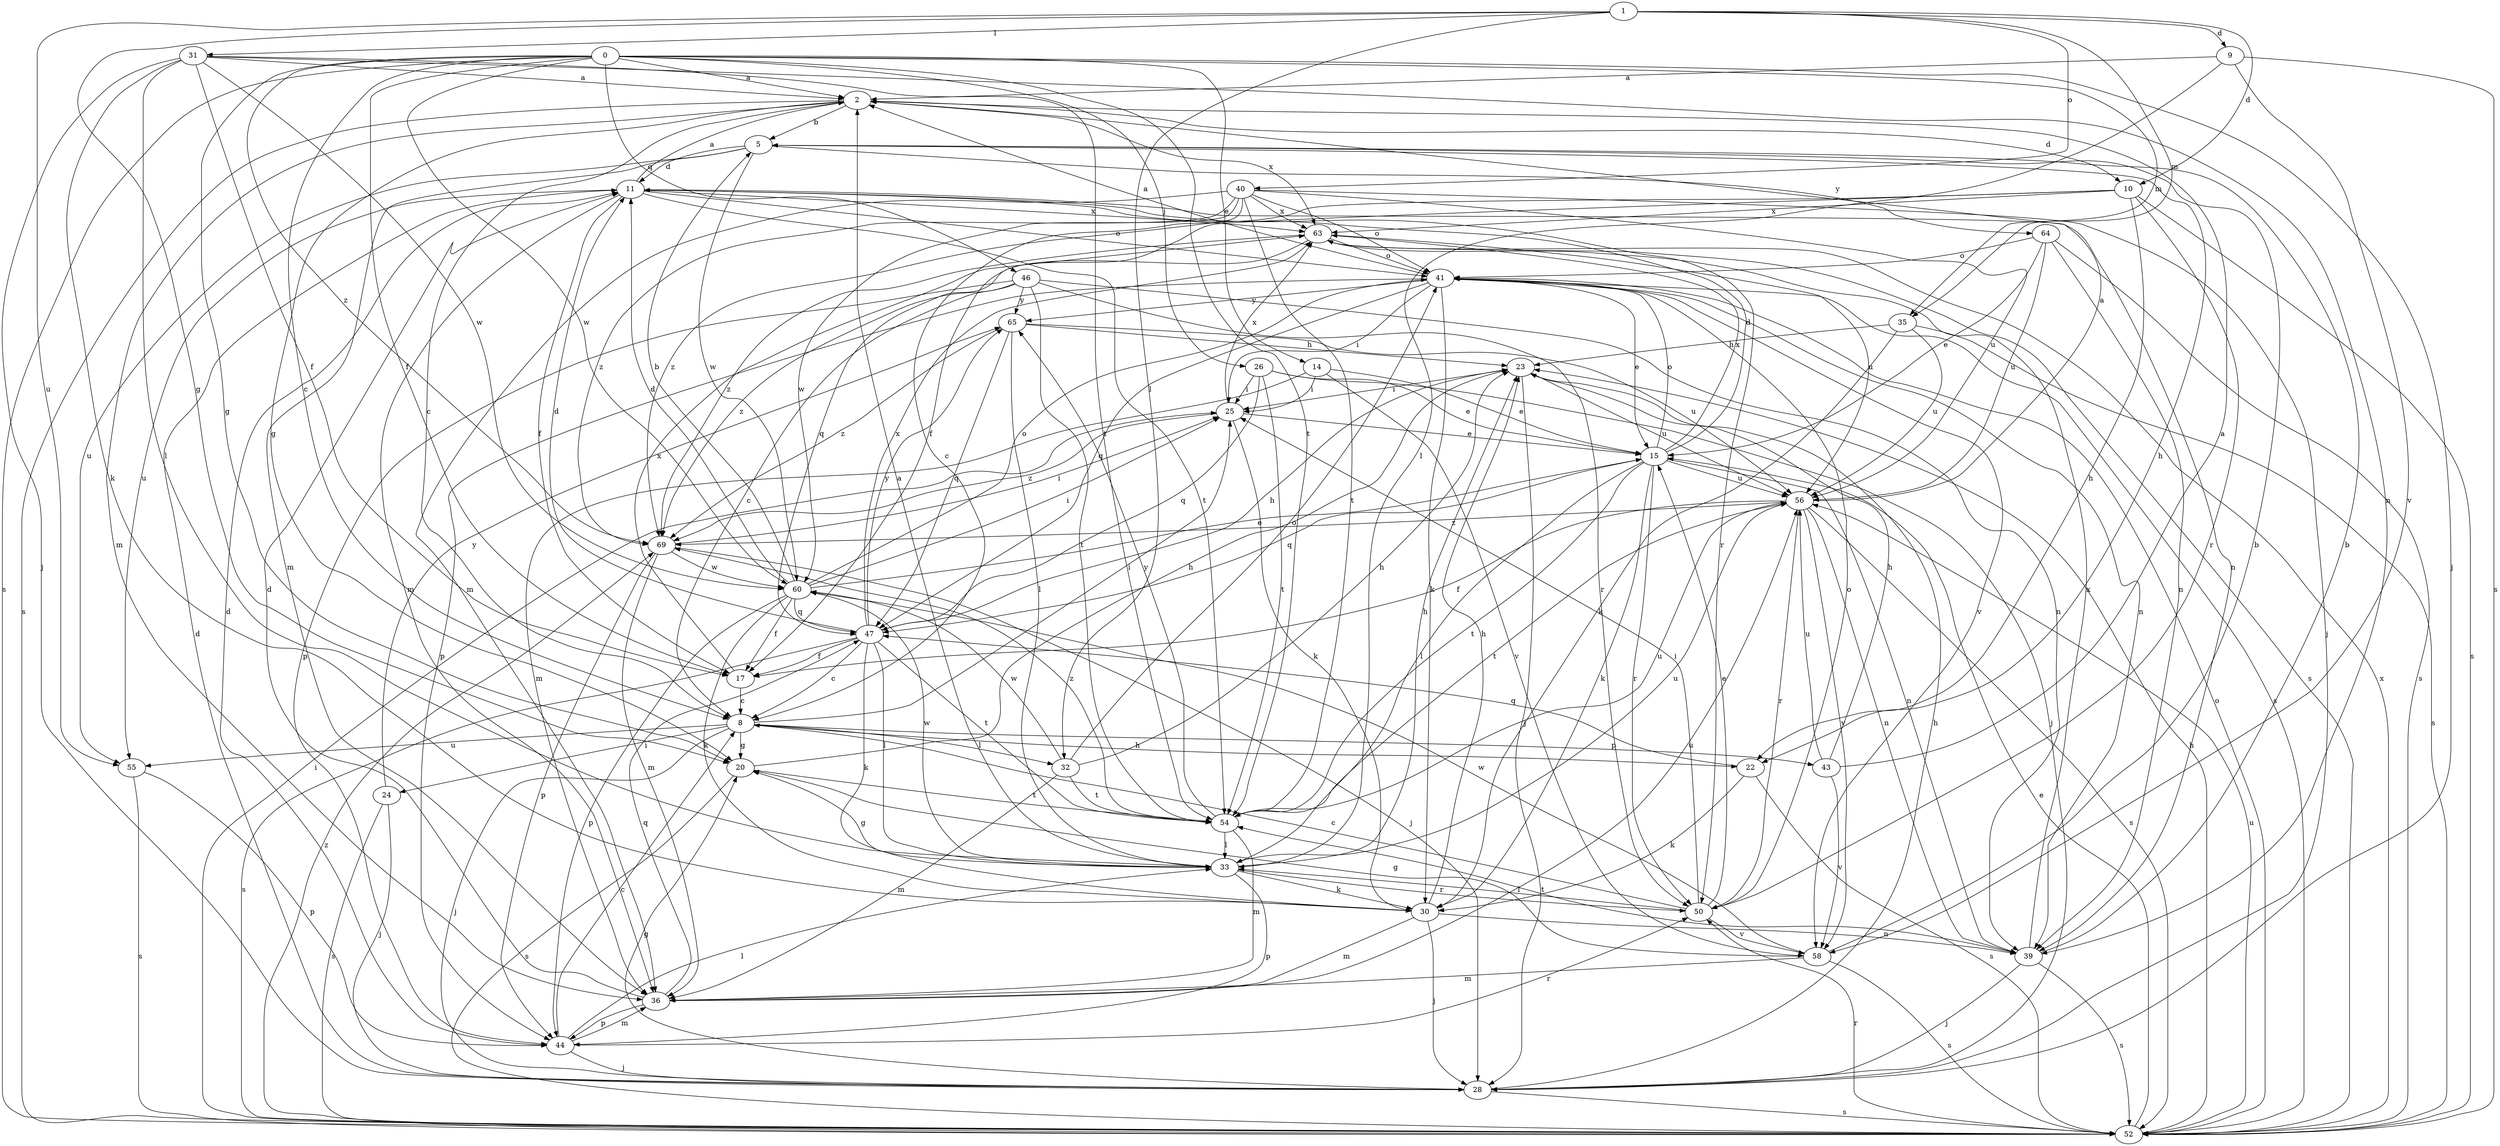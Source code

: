 strict digraph  {
0;
1;
2;
5;
8;
9;
10;
11;
14;
15;
17;
20;
22;
23;
24;
25;
26;
28;
30;
31;
32;
33;
35;
36;
39;
40;
41;
43;
44;
46;
47;
50;
52;
54;
55;
56;
58;
60;
63;
64;
65;
69;
0 -> 2  [label=a];
0 -> 8  [label=c];
0 -> 14  [label=e];
0 -> 17  [label=f];
0 -> 20  [label=g];
0 -> 26  [label=j];
0 -> 28  [label=j];
0 -> 35  [label=m];
0 -> 46  [label=q];
0 -> 52  [label=s];
0 -> 54  [label=t];
0 -> 60  [label=w];
0 -> 69  [label=z];
1 -> 9  [label=d];
1 -> 10  [label=d];
1 -> 20  [label=g];
1 -> 31  [label=l];
1 -> 32  [label=l];
1 -> 35  [label=m];
1 -> 40  [label=o];
1 -> 55  [label=u];
2 -> 5  [label=b];
2 -> 8  [label=c];
2 -> 10  [label=d];
2 -> 20  [label=g];
2 -> 36  [label=m];
2 -> 52  [label=s];
2 -> 63  [label=x];
5 -> 11  [label=d];
5 -> 22  [label=h];
5 -> 36  [label=m];
5 -> 55  [label=u];
5 -> 60  [label=w];
5 -> 64  [label=y];
8 -> 20  [label=g];
8 -> 22  [label=h];
8 -> 24  [label=i];
8 -> 25  [label=i];
8 -> 28  [label=j];
8 -> 32  [label=l];
8 -> 43  [label=p];
8 -> 55  [label=u];
9 -> 2  [label=a];
9 -> 33  [label=l];
9 -> 52  [label=s];
9 -> 58  [label=v];
10 -> 17  [label=f];
10 -> 22  [label=h];
10 -> 50  [label=r];
10 -> 52  [label=s];
10 -> 63  [label=x];
10 -> 69  [label=z];
11 -> 2  [label=a];
11 -> 17  [label=f];
11 -> 36  [label=m];
11 -> 39  [label=n];
11 -> 41  [label=o];
11 -> 50  [label=r];
11 -> 54  [label=t];
11 -> 55  [label=u];
11 -> 63  [label=x];
14 -> 15  [label=e];
14 -> 25  [label=i];
14 -> 36  [label=m];
14 -> 58  [label=v];
15 -> 11  [label=d];
15 -> 30  [label=k];
15 -> 33  [label=l];
15 -> 39  [label=n];
15 -> 41  [label=o];
15 -> 47  [label=q];
15 -> 50  [label=r];
15 -> 54  [label=t];
15 -> 56  [label=u];
15 -> 63  [label=x];
17 -> 8  [label=c];
17 -> 63  [label=x];
20 -> 23  [label=h];
20 -> 52  [label=s];
20 -> 54  [label=t];
22 -> 30  [label=k];
22 -> 47  [label=q];
22 -> 52  [label=s];
23 -> 25  [label=i];
23 -> 28  [label=j];
23 -> 56  [label=u];
24 -> 28  [label=j];
24 -> 52  [label=s];
24 -> 65  [label=y];
25 -> 15  [label=e];
25 -> 30  [label=k];
25 -> 63  [label=x];
25 -> 69  [label=z];
26 -> 15  [label=e];
26 -> 25  [label=i];
26 -> 28  [label=j];
26 -> 47  [label=q];
26 -> 54  [label=t];
28 -> 11  [label=d];
28 -> 20  [label=g];
28 -> 23  [label=h];
28 -> 52  [label=s];
30 -> 23  [label=h];
30 -> 28  [label=j];
30 -> 36  [label=m];
30 -> 39  [label=n];
31 -> 2  [label=a];
31 -> 17  [label=f];
31 -> 28  [label=j];
31 -> 30  [label=k];
31 -> 33  [label=l];
31 -> 39  [label=n];
31 -> 54  [label=t];
31 -> 60  [label=w];
32 -> 23  [label=h];
32 -> 36  [label=m];
32 -> 41  [label=o];
32 -> 54  [label=t];
32 -> 60  [label=w];
33 -> 2  [label=a];
33 -> 20  [label=g];
33 -> 23  [label=h];
33 -> 30  [label=k];
33 -> 44  [label=p];
33 -> 50  [label=r];
33 -> 56  [label=u];
33 -> 60  [label=w];
35 -> 23  [label=h];
35 -> 30  [label=k];
35 -> 52  [label=s];
35 -> 56  [label=u];
36 -> 11  [label=d];
36 -> 44  [label=p];
36 -> 47  [label=q];
36 -> 56  [label=u];
39 -> 5  [label=b];
39 -> 28  [label=j];
39 -> 52  [label=s];
39 -> 54  [label=t];
39 -> 63  [label=x];
40 -> 8  [label=c];
40 -> 28  [label=j];
40 -> 36  [label=m];
40 -> 41  [label=o];
40 -> 54  [label=t];
40 -> 56  [label=u];
40 -> 60  [label=w];
40 -> 63  [label=x];
40 -> 69  [label=z];
41 -> 2  [label=a];
41 -> 15  [label=e];
41 -> 25  [label=i];
41 -> 30  [label=k];
41 -> 39  [label=n];
41 -> 44  [label=p];
41 -> 47  [label=q];
41 -> 52  [label=s];
41 -> 58  [label=v];
41 -> 65  [label=y];
43 -> 2  [label=a];
43 -> 23  [label=h];
43 -> 56  [label=u];
43 -> 58  [label=v];
44 -> 8  [label=c];
44 -> 11  [label=d];
44 -> 28  [label=j];
44 -> 33  [label=l];
44 -> 36  [label=m];
44 -> 50  [label=r];
46 -> 8  [label=c];
46 -> 39  [label=n];
46 -> 44  [label=p];
46 -> 50  [label=r];
46 -> 54  [label=t];
46 -> 65  [label=y];
46 -> 69  [label=z];
47 -> 8  [label=c];
47 -> 11  [label=d];
47 -> 17  [label=f];
47 -> 23  [label=h];
47 -> 30  [label=k];
47 -> 33  [label=l];
47 -> 52  [label=s];
47 -> 54  [label=t];
47 -> 63  [label=x];
47 -> 65  [label=y];
50 -> 8  [label=c];
50 -> 15  [label=e];
50 -> 25  [label=i];
50 -> 33  [label=l];
50 -> 41  [label=o];
50 -> 58  [label=v];
52 -> 15  [label=e];
52 -> 23  [label=h];
52 -> 25  [label=i];
52 -> 41  [label=o];
52 -> 50  [label=r];
52 -> 56  [label=u];
52 -> 63  [label=x];
52 -> 69  [label=z];
54 -> 33  [label=l];
54 -> 36  [label=m];
54 -> 56  [label=u];
54 -> 65  [label=y];
54 -> 69  [label=z];
55 -> 44  [label=p];
55 -> 52  [label=s];
56 -> 2  [label=a];
56 -> 17  [label=f];
56 -> 39  [label=n];
56 -> 50  [label=r];
56 -> 52  [label=s];
56 -> 54  [label=t];
56 -> 58  [label=v];
56 -> 69  [label=z];
58 -> 5  [label=b];
58 -> 20  [label=g];
58 -> 36  [label=m];
58 -> 52  [label=s];
58 -> 60  [label=w];
60 -> 5  [label=b];
60 -> 11  [label=d];
60 -> 15  [label=e];
60 -> 17  [label=f];
60 -> 25  [label=i];
60 -> 30  [label=k];
60 -> 41  [label=o];
60 -> 44  [label=p];
60 -> 47  [label=q];
63 -> 41  [label=o];
63 -> 47  [label=q];
63 -> 52  [label=s];
63 -> 56  [label=u];
63 -> 69  [label=z];
64 -> 15  [label=e];
64 -> 39  [label=n];
64 -> 41  [label=o];
64 -> 52  [label=s];
64 -> 56  [label=u];
65 -> 23  [label=h];
65 -> 33  [label=l];
65 -> 47  [label=q];
65 -> 56  [label=u];
65 -> 69  [label=z];
69 -> 25  [label=i];
69 -> 28  [label=j];
69 -> 36  [label=m];
69 -> 44  [label=p];
69 -> 60  [label=w];
}
